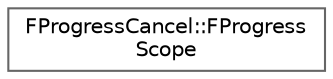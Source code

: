digraph "Graphical Class Hierarchy"
{
 // INTERACTIVE_SVG=YES
 // LATEX_PDF_SIZE
  bgcolor="transparent";
  edge [fontname=Helvetica,fontsize=10,labelfontname=Helvetica,labelfontsize=10];
  node [fontname=Helvetica,fontsize=10,shape=box,height=0.2,width=0.4];
  rankdir="LR";
  Node0 [id="Node000000",label="FProgressCancel::FProgress\lScope",height=0.2,width=0.4,color="grey40", fillcolor="white", style="filled",URL="$d8/dd7/classFProgressCancel_1_1FProgressScope.html",tooltip=" "];
}
